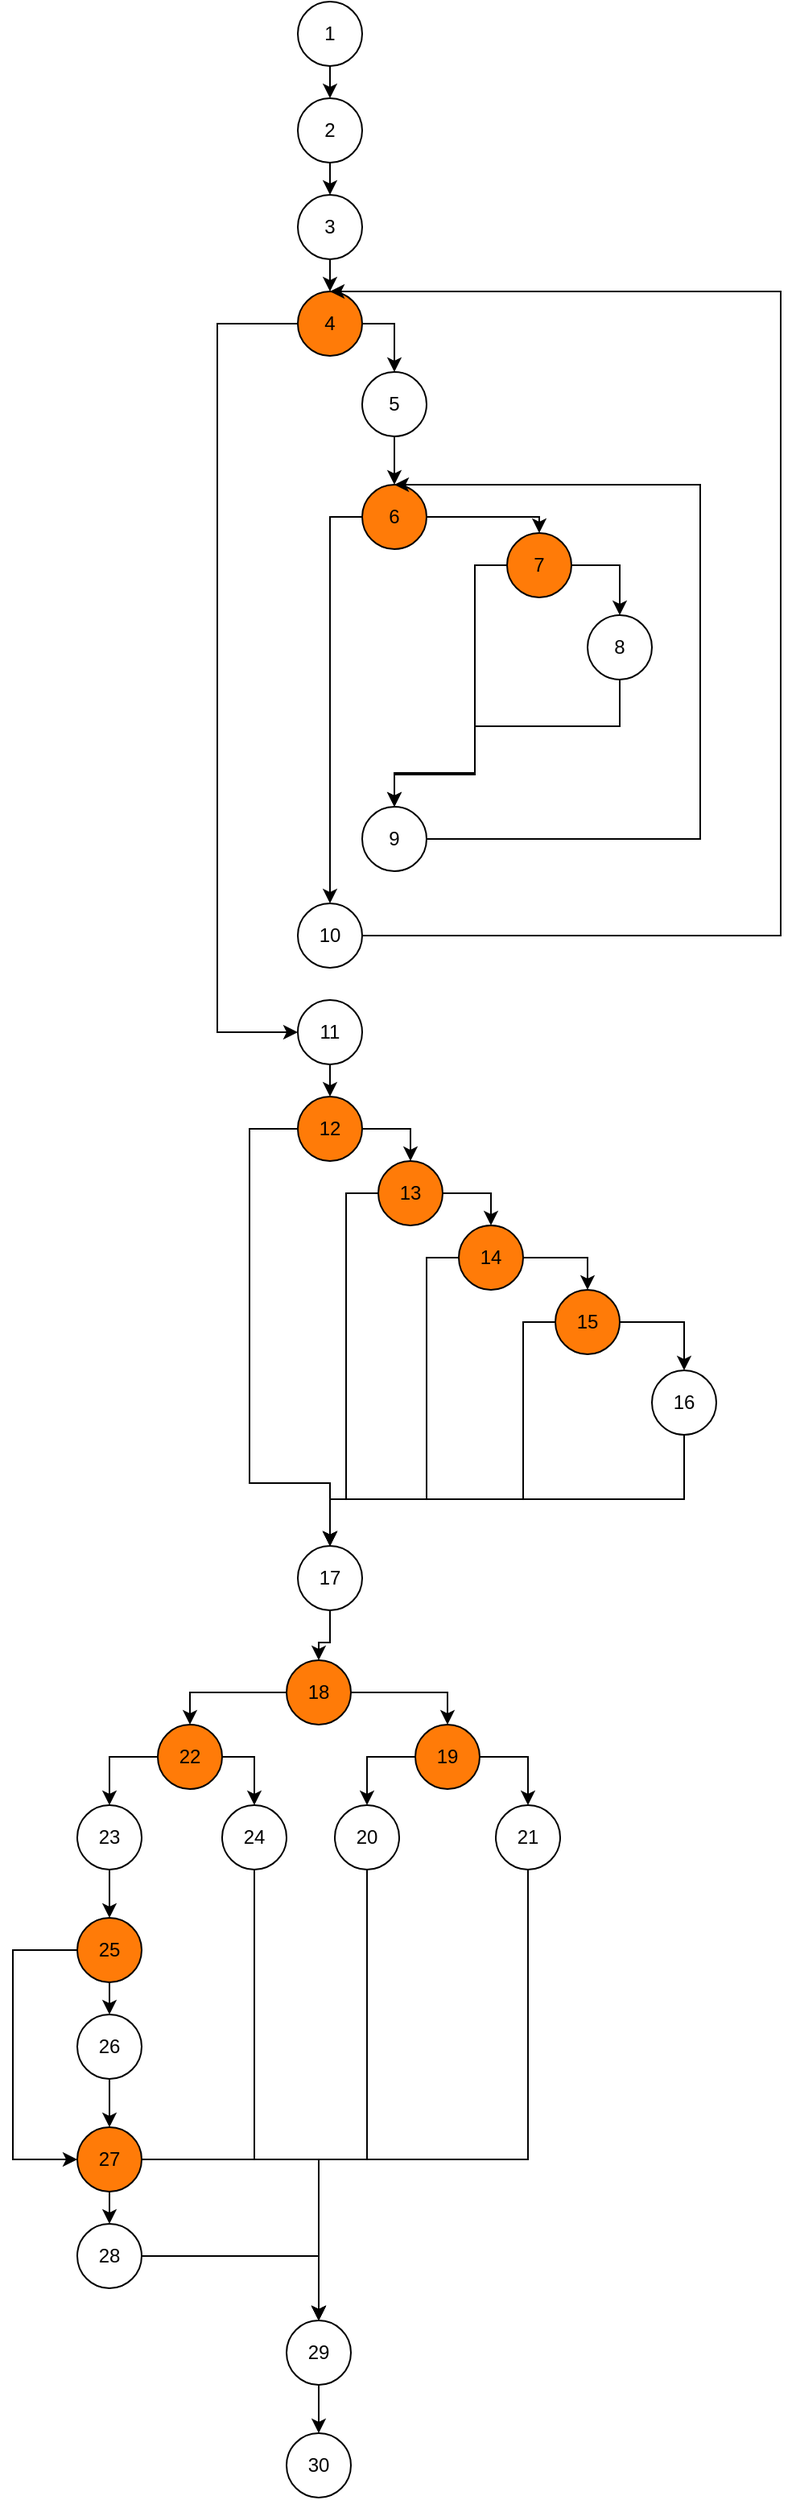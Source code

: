 <mxfile version="24.2.5" type="device">
  <diagram id="C5RBs43oDa-KdzZeNtuy" name="Page-1">
    <mxGraphModel dx="3497" dy="796" grid="1" gridSize="10" guides="1" tooltips="1" connect="1" arrows="1" fold="1" page="1" pageScale="1" pageWidth="827" pageHeight="1169" math="0" shadow="0">
      <root>
        <mxCell id="WIyWlLk6GJQsqaUBKTNV-0" />
        <mxCell id="WIyWlLk6GJQsqaUBKTNV-1" parent="WIyWlLk6GJQsqaUBKTNV-0" />
        <mxCell id="Iu9OsLd2DkIirDojUxNY-220" style="edgeStyle=orthogonalEdgeStyle;rounded=0;orthogonalLoop=1;jettySize=auto;html=1;exitX=0.5;exitY=1;exitDx=0;exitDy=0;entryX=0.5;entryY=0;entryDx=0;entryDy=0;" parent="WIyWlLk6GJQsqaUBKTNV-1" source="Iu9OsLd2DkIirDojUxNY-207" target="Iu9OsLd2DkIirDojUxNY-213" edge="1">
          <mxGeometry relative="1" as="geometry" />
        </mxCell>
        <mxCell id="Iu9OsLd2DkIirDojUxNY-207" value="1" style="ellipse;whiteSpace=wrap;html=1;aspect=fixed;" parent="WIyWlLk6GJQsqaUBKTNV-1" vertex="1">
          <mxGeometry x="-1240" y="400" width="40" height="40" as="geometry" />
        </mxCell>
        <mxCell id="Iu9OsLd2DkIirDojUxNY-221" style="edgeStyle=orthogonalEdgeStyle;rounded=0;orthogonalLoop=1;jettySize=auto;html=1;exitX=0.5;exitY=1;exitDx=0;exitDy=0;entryX=0.5;entryY=0;entryDx=0;entryDy=0;" parent="WIyWlLk6GJQsqaUBKTNV-1" source="Iu9OsLd2DkIirDojUxNY-213" target="Iu9OsLd2DkIirDojUxNY-214" edge="1">
          <mxGeometry relative="1" as="geometry" />
        </mxCell>
        <mxCell id="Iu9OsLd2DkIirDojUxNY-213" value="2" style="ellipse;whiteSpace=wrap;html=1;aspect=fixed;" parent="WIyWlLk6GJQsqaUBKTNV-1" vertex="1">
          <mxGeometry x="-1240" y="460" width="40" height="40" as="geometry" />
        </mxCell>
        <mxCell id="Iu9OsLd2DkIirDojUxNY-222" style="edgeStyle=orthogonalEdgeStyle;rounded=0;orthogonalLoop=1;jettySize=auto;html=1;exitX=0.5;exitY=1;exitDx=0;exitDy=0;entryX=0.5;entryY=0;entryDx=0;entryDy=0;" parent="WIyWlLk6GJQsqaUBKTNV-1" source="Iu9OsLd2DkIirDojUxNY-214" target="Iu9OsLd2DkIirDojUxNY-215" edge="1">
          <mxGeometry relative="1" as="geometry" />
        </mxCell>
        <mxCell id="Iu9OsLd2DkIirDojUxNY-214" value="3" style="ellipse;whiteSpace=wrap;html=1;aspect=fixed;" parent="WIyWlLk6GJQsqaUBKTNV-1" vertex="1">
          <mxGeometry x="-1240" y="520" width="40" height="40" as="geometry" />
        </mxCell>
        <mxCell id="Iu9OsLd2DkIirDojUxNY-223" style="edgeStyle=orthogonalEdgeStyle;rounded=0;orthogonalLoop=1;jettySize=auto;html=1;entryX=0.5;entryY=0;entryDx=0;entryDy=0;" parent="WIyWlLk6GJQsqaUBKTNV-1" source="Iu9OsLd2DkIirDojUxNY-215" target="Iu9OsLd2DkIirDojUxNY-216" edge="1">
          <mxGeometry relative="1" as="geometry">
            <Array as="points">
              <mxPoint x="-1180" y="600" />
            </Array>
          </mxGeometry>
        </mxCell>
        <mxCell id="Iu9OsLd2DkIirDojUxNY-239" style="edgeStyle=orthogonalEdgeStyle;rounded=0;orthogonalLoop=1;jettySize=auto;html=1;entryX=0;entryY=0.5;entryDx=0;entryDy=0;" parent="WIyWlLk6GJQsqaUBKTNV-1" source="Iu9OsLd2DkIirDojUxNY-215" target="Iu9OsLd2DkIirDojUxNY-238" edge="1">
          <mxGeometry relative="1" as="geometry">
            <Array as="points">
              <mxPoint x="-1290" y="600" />
              <mxPoint x="-1290" y="1040" />
            </Array>
          </mxGeometry>
        </mxCell>
        <mxCell id="Iu9OsLd2DkIirDojUxNY-215" value="4" style="ellipse;whiteSpace=wrap;html=1;aspect=fixed;fillColor=#FF7B08;" parent="WIyWlLk6GJQsqaUBKTNV-1" vertex="1">
          <mxGeometry x="-1240" y="580" width="40" height="40" as="geometry" />
        </mxCell>
        <mxCell id="Iu9OsLd2DkIirDojUxNY-224" style="edgeStyle=orthogonalEdgeStyle;rounded=0;orthogonalLoop=1;jettySize=auto;html=1;entryX=0.5;entryY=0;entryDx=0;entryDy=0;" parent="WIyWlLk6GJQsqaUBKTNV-1" source="Iu9OsLd2DkIirDojUxNY-216" target="Iu9OsLd2DkIirDojUxNY-217" edge="1">
          <mxGeometry relative="1" as="geometry">
            <Array as="points">
              <mxPoint x="-1180" y="680" />
              <mxPoint x="-1180" y="680" />
            </Array>
          </mxGeometry>
        </mxCell>
        <mxCell id="Iu9OsLd2DkIirDojUxNY-216" value="5" style="ellipse;whiteSpace=wrap;html=1;aspect=fixed;" parent="WIyWlLk6GJQsqaUBKTNV-1" vertex="1">
          <mxGeometry x="-1200" y="630" width="40" height="40" as="geometry" />
        </mxCell>
        <mxCell id="Iu9OsLd2DkIirDojUxNY-225" style="edgeStyle=orthogonalEdgeStyle;rounded=0;orthogonalLoop=1;jettySize=auto;html=1;entryX=0.5;entryY=0;entryDx=0;entryDy=0;" parent="WIyWlLk6GJQsqaUBKTNV-1" source="Iu9OsLd2DkIirDojUxNY-217" target="Iu9OsLd2DkIirDojUxNY-218" edge="1">
          <mxGeometry relative="1" as="geometry">
            <Array as="points">
              <mxPoint x="-1090" y="720" />
            </Array>
          </mxGeometry>
        </mxCell>
        <mxCell id="Iu9OsLd2DkIirDojUxNY-231" style="edgeStyle=orthogonalEdgeStyle;rounded=0;orthogonalLoop=1;jettySize=auto;html=1;entryX=0.5;entryY=0;entryDx=0;entryDy=0;" parent="WIyWlLk6GJQsqaUBKTNV-1" source="Iu9OsLd2DkIirDojUxNY-217" target="Iu9OsLd2DkIirDojUxNY-232" edge="1">
          <mxGeometry relative="1" as="geometry">
            <Array as="points">
              <mxPoint x="-1220" y="720" />
            </Array>
          </mxGeometry>
        </mxCell>
        <mxCell id="Iu9OsLd2DkIirDojUxNY-217" value="6" style="ellipse;whiteSpace=wrap;html=1;aspect=fixed;fillColor=#FF7B08;" parent="WIyWlLk6GJQsqaUBKTNV-1" vertex="1">
          <mxGeometry x="-1200" y="700" width="40" height="40" as="geometry" />
        </mxCell>
        <mxCell id="Iu9OsLd2DkIirDojUxNY-227" style="edgeStyle=orthogonalEdgeStyle;rounded=0;orthogonalLoop=1;jettySize=auto;html=1;entryX=0.5;entryY=0;entryDx=0;entryDy=0;" parent="WIyWlLk6GJQsqaUBKTNV-1" source="Iu9OsLd2DkIirDojUxNY-218" target="Iu9OsLd2DkIirDojUxNY-226" edge="1">
          <mxGeometry relative="1" as="geometry" />
        </mxCell>
        <mxCell id="Iu9OsLd2DkIirDojUxNY-230" style="edgeStyle=orthogonalEdgeStyle;rounded=0;orthogonalLoop=1;jettySize=auto;html=1;entryX=0.5;entryY=0;entryDx=0;entryDy=0;" parent="WIyWlLk6GJQsqaUBKTNV-1" source="Iu9OsLd2DkIirDojUxNY-218" target="Iu9OsLd2DkIirDojUxNY-228" edge="1">
          <mxGeometry relative="1" as="geometry">
            <Array as="points">
              <mxPoint x="-1130" y="750" />
              <mxPoint x="-1130" y="879" />
              <mxPoint x="-1180" y="879" />
            </Array>
          </mxGeometry>
        </mxCell>
        <mxCell id="Iu9OsLd2DkIirDojUxNY-218" value="7" style="ellipse;whiteSpace=wrap;html=1;aspect=fixed;fillColor=#FF7B08;" parent="WIyWlLk6GJQsqaUBKTNV-1" vertex="1">
          <mxGeometry x="-1110" y="730" width="40" height="40" as="geometry" />
        </mxCell>
        <mxCell id="Iu9OsLd2DkIirDojUxNY-235" style="edgeStyle=orthogonalEdgeStyle;rounded=0;orthogonalLoop=1;jettySize=auto;html=1;entryX=0.5;entryY=0;entryDx=0;entryDy=0;" parent="WIyWlLk6GJQsqaUBKTNV-1" source="Iu9OsLd2DkIirDojUxNY-226" target="Iu9OsLd2DkIirDojUxNY-228" edge="1">
          <mxGeometry relative="1" as="geometry">
            <Array as="points">
              <mxPoint x="-1040" y="850" />
              <mxPoint x="-1130" y="850" />
              <mxPoint x="-1130" y="880" />
              <mxPoint x="-1180" y="880" />
            </Array>
          </mxGeometry>
        </mxCell>
        <mxCell id="Iu9OsLd2DkIirDojUxNY-226" value="8" style="ellipse;whiteSpace=wrap;html=1;aspect=fixed;" parent="WIyWlLk6GJQsqaUBKTNV-1" vertex="1">
          <mxGeometry x="-1060" y="781" width="40" height="40" as="geometry" />
        </mxCell>
        <mxCell id="Iu9OsLd2DkIirDojUxNY-236" style="edgeStyle=orthogonalEdgeStyle;rounded=0;orthogonalLoop=1;jettySize=auto;html=1;entryX=0.5;entryY=0;entryDx=0;entryDy=0;" parent="WIyWlLk6GJQsqaUBKTNV-1" source="Iu9OsLd2DkIirDojUxNY-228" target="Iu9OsLd2DkIirDojUxNY-217" edge="1">
          <mxGeometry relative="1" as="geometry">
            <Array as="points">
              <mxPoint x="-990" y="920" />
              <mxPoint x="-990" y="700" />
            </Array>
          </mxGeometry>
        </mxCell>
        <mxCell id="Iu9OsLd2DkIirDojUxNY-228" value="9" style="ellipse;whiteSpace=wrap;html=1;aspect=fixed;" parent="WIyWlLk6GJQsqaUBKTNV-1" vertex="1">
          <mxGeometry x="-1200" y="900" width="40" height="40" as="geometry" />
        </mxCell>
        <mxCell id="Iu9OsLd2DkIirDojUxNY-237" style="edgeStyle=orthogonalEdgeStyle;rounded=0;orthogonalLoop=1;jettySize=auto;html=1;entryX=0.5;entryY=0;entryDx=0;entryDy=0;" parent="WIyWlLk6GJQsqaUBKTNV-1" source="Iu9OsLd2DkIirDojUxNY-232" target="Iu9OsLd2DkIirDojUxNY-215" edge="1">
          <mxGeometry relative="1" as="geometry">
            <Array as="points">
              <mxPoint x="-940" y="980" />
              <mxPoint x="-940" y="580" />
            </Array>
          </mxGeometry>
        </mxCell>
        <mxCell id="Iu9OsLd2DkIirDojUxNY-232" value="10" style="ellipse;whiteSpace=wrap;html=1;aspect=fixed;" parent="WIyWlLk6GJQsqaUBKTNV-1" vertex="1">
          <mxGeometry x="-1240" y="960" width="40" height="40" as="geometry" />
        </mxCell>
        <mxCell id="Iu9OsLd2DkIirDojUxNY-255" style="edgeStyle=orthogonalEdgeStyle;rounded=0;orthogonalLoop=1;jettySize=auto;html=1;exitX=0.5;exitY=1;exitDx=0;exitDy=0;entryX=0.5;entryY=0;entryDx=0;entryDy=0;" parent="WIyWlLk6GJQsqaUBKTNV-1" source="Iu9OsLd2DkIirDojUxNY-238" target="Iu9OsLd2DkIirDojUxNY-240" edge="1">
          <mxGeometry relative="1" as="geometry" />
        </mxCell>
        <mxCell id="Iu9OsLd2DkIirDojUxNY-238" value="11" style="ellipse;whiteSpace=wrap;html=1;aspect=fixed;" parent="WIyWlLk6GJQsqaUBKTNV-1" vertex="1">
          <mxGeometry x="-1240" y="1020" width="40" height="40" as="geometry" />
        </mxCell>
        <mxCell id="Iu9OsLd2DkIirDojUxNY-244" style="edgeStyle=orthogonalEdgeStyle;rounded=0;orthogonalLoop=1;jettySize=auto;html=1;entryX=0.5;entryY=0;entryDx=0;entryDy=0;" parent="WIyWlLk6GJQsqaUBKTNV-1" source="Iu9OsLd2DkIirDojUxNY-240" target="Iu9OsLd2DkIirDojUxNY-241" edge="1">
          <mxGeometry relative="1" as="geometry" />
        </mxCell>
        <mxCell id="Iu9OsLd2DkIirDojUxNY-250" style="edgeStyle=orthogonalEdgeStyle;rounded=0;orthogonalLoop=1;jettySize=auto;html=1;entryX=0.5;entryY=0;entryDx=0;entryDy=0;" parent="WIyWlLk6GJQsqaUBKTNV-1" source="Iu9OsLd2DkIirDojUxNY-240" target="Iu9OsLd2DkIirDojUxNY-249" edge="1">
          <mxGeometry relative="1" as="geometry">
            <Array as="points">
              <mxPoint x="-1270" y="1100" />
              <mxPoint x="-1270" y="1320" />
              <mxPoint x="-1220" y="1320" />
            </Array>
          </mxGeometry>
        </mxCell>
        <mxCell id="Iu9OsLd2DkIirDojUxNY-240" value="12" style="ellipse;whiteSpace=wrap;html=1;aspect=fixed;fillColor=#FF7B08;" parent="WIyWlLk6GJQsqaUBKTNV-1" vertex="1">
          <mxGeometry x="-1240" y="1080" width="40" height="40" as="geometry" />
        </mxCell>
        <mxCell id="Iu9OsLd2DkIirDojUxNY-245" style="edgeStyle=orthogonalEdgeStyle;rounded=0;orthogonalLoop=1;jettySize=auto;html=1;entryX=0.5;entryY=0;entryDx=0;entryDy=0;" parent="WIyWlLk6GJQsqaUBKTNV-1" source="Iu9OsLd2DkIirDojUxNY-241" target="Iu9OsLd2DkIirDojUxNY-242" edge="1">
          <mxGeometry relative="1" as="geometry" />
        </mxCell>
        <mxCell id="Iu9OsLd2DkIirDojUxNY-251" style="edgeStyle=orthogonalEdgeStyle;rounded=0;orthogonalLoop=1;jettySize=auto;html=1;entryX=0.5;entryY=0;entryDx=0;entryDy=0;" parent="WIyWlLk6GJQsqaUBKTNV-1" source="Iu9OsLd2DkIirDojUxNY-241" target="Iu9OsLd2DkIirDojUxNY-249" edge="1">
          <mxGeometry relative="1" as="geometry">
            <Array as="points">
              <mxPoint x="-1210" y="1140" />
              <mxPoint x="-1210" y="1330" />
              <mxPoint x="-1220" y="1330" />
            </Array>
          </mxGeometry>
        </mxCell>
        <mxCell id="Iu9OsLd2DkIirDojUxNY-241" value="13" style="ellipse;whiteSpace=wrap;html=1;aspect=fixed;fillColor=#FF7B08;" parent="WIyWlLk6GJQsqaUBKTNV-1" vertex="1">
          <mxGeometry x="-1190" y="1120" width="40" height="40" as="geometry" />
        </mxCell>
        <mxCell id="Iu9OsLd2DkIirDojUxNY-246" style="edgeStyle=orthogonalEdgeStyle;rounded=0;orthogonalLoop=1;jettySize=auto;html=1;entryX=0.5;entryY=0;entryDx=0;entryDy=0;" parent="WIyWlLk6GJQsqaUBKTNV-1" source="Iu9OsLd2DkIirDojUxNY-242" target="Iu9OsLd2DkIirDojUxNY-243" edge="1">
          <mxGeometry relative="1" as="geometry" />
        </mxCell>
        <mxCell id="Iu9OsLd2DkIirDojUxNY-252" style="edgeStyle=orthogonalEdgeStyle;rounded=0;orthogonalLoop=1;jettySize=auto;html=1;entryX=0.5;entryY=0;entryDx=0;entryDy=0;" parent="WIyWlLk6GJQsqaUBKTNV-1" source="Iu9OsLd2DkIirDojUxNY-242" target="Iu9OsLd2DkIirDojUxNY-249" edge="1">
          <mxGeometry relative="1" as="geometry">
            <Array as="points">
              <mxPoint x="-1160" y="1180" />
              <mxPoint x="-1160" y="1330" />
              <mxPoint x="-1220" y="1330" />
            </Array>
          </mxGeometry>
        </mxCell>
        <mxCell id="Iu9OsLd2DkIirDojUxNY-242" value="14" style="ellipse;whiteSpace=wrap;html=1;aspect=fixed;fillColor=#FF7B08;" parent="WIyWlLk6GJQsqaUBKTNV-1" vertex="1">
          <mxGeometry x="-1140" y="1160" width="40" height="40" as="geometry" />
        </mxCell>
        <mxCell id="Iu9OsLd2DkIirDojUxNY-247" style="edgeStyle=orthogonalEdgeStyle;rounded=0;orthogonalLoop=1;jettySize=auto;html=1;" parent="WIyWlLk6GJQsqaUBKTNV-1" source="Iu9OsLd2DkIirDojUxNY-243" target="Iu9OsLd2DkIirDojUxNY-248" edge="1">
          <mxGeometry relative="1" as="geometry">
            <mxPoint x="-1000" y="1250.0" as="targetPoint" />
          </mxGeometry>
        </mxCell>
        <mxCell id="Iu9OsLd2DkIirDojUxNY-253" style="edgeStyle=orthogonalEdgeStyle;rounded=0;orthogonalLoop=1;jettySize=auto;html=1;entryX=0.5;entryY=0;entryDx=0;entryDy=0;" parent="WIyWlLk6GJQsqaUBKTNV-1" source="Iu9OsLd2DkIirDojUxNY-243" target="Iu9OsLd2DkIirDojUxNY-249" edge="1">
          <mxGeometry relative="1" as="geometry">
            <Array as="points">
              <mxPoint x="-1100" y="1220" />
              <mxPoint x="-1100" y="1330" />
              <mxPoint x="-1220" y="1330" />
            </Array>
          </mxGeometry>
        </mxCell>
        <mxCell id="Iu9OsLd2DkIirDojUxNY-243" value="15" style="ellipse;whiteSpace=wrap;html=1;aspect=fixed;fillColor=#FF7B08;" parent="WIyWlLk6GJQsqaUBKTNV-1" vertex="1">
          <mxGeometry x="-1080" y="1200" width="40" height="40" as="geometry" />
        </mxCell>
        <mxCell id="Iu9OsLd2DkIirDojUxNY-254" style="edgeStyle=orthogonalEdgeStyle;rounded=0;orthogonalLoop=1;jettySize=auto;html=1;entryX=0.5;entryY=0;entryDx=0;entryDy=0;" parent="WIyWlLk6GJQsqaUBKTNV-1" source="Iu9OsLd2DkIirDojUxNY-248" target="Iu9OsLd2DkIirDojUxNY-249" edge="1">
          <mxGeometry relative="1" as="geometry">
            <Array as="points">
              <mxPoint x="-1000" y="1330" />
              <mxPoint x="-1220" y="1330" />
            </Array>
          </mxGeometry>
        </mxCell>
        <mxCell id="Iu9OsLd2DkIirDojUxNY-248" value="16" style="ellipse;whiteSpace=wrap;html=1;aspect=fixed;" parent="WIyWlLk6GJQsqaUBKTNV-1" vertex="1">
          <mxGeometry x="-1020" y="1250" width="40" height="40" as="geometry" />
        </mxCell>
        <mxCell id="Iu9OsLd2DkIirDojUxNY-317" style="edgeStyle=orthogonalEdgeStyle;rounded=0;orthogonalLoop=1;jettySize=auto;html=1;entryX=0.5;entryY=0;entryDx=0;entryDy=0;" parent="WIyWlLk6GJQsqaUBKTNV-1" source="Iu9OsLd2DkIirDojUxNY-249" target="Iu9OsLd2DkIirDojUxNY-256" edge="1">
          <mxGeometry relative="1" as="geometry" />
        </mxCell>
        <mxCell id="Iu9OsLd2DkIirDojUxNY-249" value="17" style="ellipse;whiteSpace=wrap;html=1;aspect=fixed;" parent="WIyWlLk6GJQsqaUBKTNV-1" vertex="1">
          <mxGeometry x="-1240" y="1359" width="40" height="40" as="geometry" />
        </mxCell>
        <mxCell id="Iu9OsLd2DkIirDojUxNY-264" style="edgeStyle=orthogonalEdgeStyle;rounded=0;orthogonalLoop=1;jettySize=auto;html=1;entryX=0.5;entryY=0;entryDx=0;entryDy=0;" parent="WIyWlLk6GJQsqaUBKTNV-1" source="Iu9OsLd2DkIirDojUxNY-256" target="Iu9OsLd2DkIirDojUxNY-260" edge="1">
          <mxGeometry relative="1" as="geometry" />
        </mxCell>
        <mxCell id="Iu9OsLd2DkIirDojUxNY-265" style="edgeStyle=orthogonalEdgeStyle;rounded=0;orthogonalLoop=1;jettySize=auto;html=1;entryX=0.5;entryY=0;entryDx=0;entryDy=0;" parent="WIyWlLk6GJQsqaUBKTNV-1" source="Iu9OsLd2DkIirDojUxNY-256" target="Iu9OsLd2DkIirDojUxNY-259" edge="1">
          <mxGeometry relative="1" as="geometry" />
        </mxCell>
        <mxCell id="Iu9OsLd2DkIirDojUxNY-256" value="18" style="ellipse;whiteSpace=wrap;html=1;aspect=fixed;fillColor=#FF7B08;" parent="WIyWlLk6GJQsqaUBKTNV-1" vertex="1">
          <mxGeometry x="-1247" y="1430" width="40" height="40" as="geometry" />
        </mxCell>
        <mxCell id="Iu9OsLd2DkIirDojUxNY-279" style="edgeStyle=orthogonalEdgeStyle;rounded=0;orthogonalLoop=1;jettySize=auto;html=1;entryX=0.5;entryY=0;entryDx=0;entryDy=0;" parent="WIyWlLk6GJQsqaUBKTNV-1" source="Iu9OsLd2DkIirDojUxNY-258" target="Iu9OsLd2DkIirDojUxNY-270" edge="1">
          <mxGeometry relative="1" as="geometry" />
        </mxCell>
        <mxCell id="Iu9OsLd2DkIirDojUxNY-258" value="23" style="ellipse;whiteSpace=wrap;html=1;aspect=fixed;" parent="WIyWlLk6GJQsqaUBKTNV-1" vertex="1">
          <mxGeometry x="-1377" y="1520" width="40" height="40" as="geometry" />
        </mxCell>
        <mxCell id="Iu9OsLd2DkIirDojUxNY-268" style="edgeStyle=orthogonalEdgeStyle;rounded=0;orthogonalLoop=1;jettySize=auto;html=1;entryX=0.5;entryY=0;entryDx=0;entryDy=0;" parent="WIyWlLk6GJQsqaUBKTNV-1" source="Iu9OsLd2DkIirDojUxNY-259" target="Iu9OsLd2DkIirDojUxNY-262" edge="1">
          <mxGeometry relative="1" as="geometry" />
        </mxCell>
        <mxCell id="Iu9OsLd2DkIirDojUxNY-269" style="edgeStyle=orthogonalEdgeStyle;rounded=0;orthogonalLoop=1;jettySize=auto;html=1;entryX=0.5;entryY=0;entryDx=0;entryDy=0;" parent="WIyWlLk6GJQsqaUBKTNV-1" source="Iu9OsLd2DkIirDojUxNY-259" target="Iu9OsLd2DkIirDojUxNY-263" edge="1">
          <mxGeometry relative="1" as="geometry" />
        </mxCell>
        <mxCell id="Iu9OsLd2DkIirDojUxNY-259" value="19" style="ellipse;whiteSpace=wrap;html=1;aspect=fixed;fillColor=#FF7B08;" parent="WIyWlLk6GJQsqaUBKTNV-1" vertex="1">
          <mxGeometry x="-1167" y="1470" width="40" height="40" as="geometry" />
        </mxCell>
        <mxCell id="Iu9OsLd2DkIirDojUxNY-266" style="edgeStyle=orthogonalEdgeStyle;rounded=0;orthogonalLoop=1;jettySize=auto;html=1;entryX=0.5;entryY=0;entryDx=0;entryDy=0;" parent="WIyWlLk6GJQsqaUBKTNV-1" source="Iu9OsLd2DkIirDojUxNY-260" target="Iu9OsLd2DkIirDojUxNY-258" edge="1">
          <mxGeometry relative="1" as="geometry" />
        </mxCell>
        <mxCell id="Iu9OsLd2DkIirDojUxNY-267" style="edgeStyle=orthogonalEdgeStyle;rounded=0;orthogonalLoop=1;jettySize=auto;html=1;entryX=0.5;entryY=0;entryDx=0;entryDy=0;" parent="WIyWlLk6GJQsqaUBKTNV-1" source="Iu9OsLd2DkIirDojUxNY-260" target="Iu9OsLd2DkIirDojUxNY-261" edge="1">
          <mxGeometry relative="1" as="geometry">
            <Array as="points">
              <mxPoint x="-1267" y="1490" />
            </Array>
          </mxGeometry>
        </mxCell>
        <mxCell id="Iu9OsLd2DkIirDojUxNY-260" value="22" style="ellipse;whiteSpace=wrap;html=1;aspect=fixed;fillColor=#FF7B08;" parent="WIyWlLk6GJQsqaUBKTNV-1" vertex="1">
          <mxGeometry x="-1327" y="1470" width="40" height="40" as="geometry" />
        </mxCell>
        <mxCell id="Iu9OsLd2DkIirDojUxNY-283" style="edgeStyle=orthogonalEdgeStyle;rounded=0;orthogonalLoop=1;jettySize=auto;html=1;entryX=0.5;entryY=0;entryDx=0;entryDy=0;" parent="WIyWlLk6GJQsqaUBKTNV-1" source="Iu9OsLd2DkIirDojUxNY-261" target="Iu9OsLd2DkIirDojUxNY-277" edge="1">
          <mxGeometry relative="1" as="geometry">
            <Array as="points">
              <mxPoint x="-1267" y="1740" />
              <mxPoint x="-1227" y="1740" />
            </Array>
          </mxGeometry>
        </mxCell>
        <mxCell id="Iu9OsLd2DkIirDojUxNY-261" value="24" style="ellipse;whiteSpace=wrap;html=1;aspect=fixed;" parent="WIyWlLk6GJQsqaUBKTNV-1" vertex="1">
          <mxGeometry x="-1287" y="1520" width="40" height="40" as="geometry" />
        </mxCell>
        <mxCell id="Iu9OsLd2DkIirDojUxNY-284" style="edgeStyle=orthogonalEdgeStyle;rounded=0;orthogonalLoop=1;jettySize=auto;html=1;entryX=0.5;entryY=0;entryDx=0;entryDy=0;" parent="WIyWlLk6GJQsqaUBKTNV-1" source="Iu9OsLd2DkIirDojUxNY-262" target="Iu9OsLd2DkIirDojUxNY-277" edge="1">
          <mxGeometry relative="1" as="geometry">
            <Array as="points">
              <mxPoint x="-1197" y="1740" />
              <mxPoint x="-1227" y="1740" />
            </Array>
          </mxGeometry>
        </mxCell>
        <mxCell id="Iu9OsLd2DkIirDojUxNY-262" value="20" style="ellipse;whiteSpace=wrap;html=1;aspect=fixed;" parent="WIyWlLk6GJQsqaUBKTNV-1" vertex="1">
          <mxGeometry x="-1217" y="1520" width="40" height="40" as="geometry" />
        </mxCell>
        <mxCell id="Iu9OsLd2DkIirDojUxNY-285" style="edgeStyle=orthogonalEdgeStyle;rounded=0;orthogonalLoop=1;jettySize=auto;html=1;entryX=0.5;entryY=0;entryDx=0;entryDy=0;" parent="WIyWlLk6GJQsqaUBKTNV-1" source="Iu9OsLd2DkIirDojUxNY-263" target="Iu9OsLd2DkIirDojUxNY-277" edge="1">
          <mxGeometry relative="1" as="geometry">
            <Array as="points">
              <mxPoint x="-1097" y="1740" />
              <mxPoint x="-1227" y="1740" />
            </Array>
          </mxGeometry>
        </mxCell>
        <mxCell id="Iu9OsLd2DkIirDojUxNY-263" value="21" style="ellipse;whiteSpace=wrap;html=1;aspect=fixed;" parent="WIyWlLk6GJQsqaUBKTNV-1" vertex="1">
          <mxGeometry x="-1117" y="1520" width="40" height="40" as="geometry" />
        </mxCell>
        <mxCell id="Iu9OsLd2DkIirDojUxNY-274" style="edgeStyle=orthogonalEdgeStyle;rounded=0;orthogonalLoop=1;jettySize=auto;html=1;entryX=0;entryY=0.5;entryDx=0;entryDy=0;" parent="WIyWlLk6GJQsqaUBKTNV-1" source="Iu9OsLd2DkIirDojUxNY-270" target="Iu9OsLd2DkIirDojUxNY-272" edge="1">
          <mxGeometry relative="1" as="geometry">
            <Array as="points">
              <mxPoint x="-1417" y="1610" />
              <mxPoint x="-1417" y="1740" />
            </Array>
          </mxGeometry>
        </mxCell>
        <mxCell id="Iu9OsLd2DkIirDojUxNY-275" style="edgeStyle=orthogonalEdgeStyle;rounded=0;orthogonalLoop=1;jettySize=auto;html=1;exitX=0.5;exitY=1;exitDx=0;exitDy=0;entryX=0.5;entryY=0;entryDx=0;entryDy=0;" parent="WIyWlLk6GJQsqaUBKTNV-1" source="Iu9OsLd2DkIirDojUxNY-270" target="Iu9OsLd2DkIirDojUxNY-271" edge="1">
          <mxGeometry relative="1" as="geometry">
            <mxPoint x="-1356.5" y="1640" as="targetPoint" />
          </mxGeometry>
        </mxCell>
        <mxCell id="Iu9OsLd2DkIirDojUxNY-270" value="25" style="ellipse;whiteSpace=wrap;html=1;aspect=fixed;fillColor=#FF7B08;" parent="WIyWlLk6GJQsqaUBKTNV-1" vertex="1">
          <mxGeometry x="-1377" y="1590" width="40" height="40" as="geometry" />
        </mxCell>
        <mxCell id="Iu9OsLd2DkIirDojUxNY-276" style="edgeStyle=orthogonalEdgeStyle;rounded=0;orthogonalLoop=1;jettySize=auto;html=1;entryX=0.5;entryY=0;entryDx=0;entryDy=0;" parent="WIyWlLk6GJQsqaUBKTNV-1" source="Iu9OsLd2DkIirDojUxNY-271" target="Iu9OsLd2DkIirDojUxNY-272" edge="1">
          <mxGeometry relative="1" as="geometry" />
        </mxCell>
        <mxCell id="Iu9OsLd2DkIirDojUxNY-271" value="26" style="ellipse;whiteSpace=wrap;html=1;aspect=fixed;" parent="WIyWlLk6GJQsqaUBKTNV-1" vertex="1">
          <mxGeometry x="-1377" y="1650" width="40" height="40" as="geometry" />
        </mxCell>
        <mxCell id="Iu9OsLd2DkIirDojUxNY-280" style="edgeStyle=orthogonalEdgeStyle;rounded=0;orthogonalLoop=1;jettySize=auto;html=1;exitX=0.5;exitY=1;exitDx=0;exitDy=0;entryX=0.5;entryY=0;entryDx=0;entryDy=0;" parent="WIyWlLk6GJQsqaUBKTNV-1" source="Iu9OsLd2DkIirDojUxNY-272" target="Iu9OsLd2DkIirDojUxNY-273" edge="1">
          <mxGeometry relative="1" as="geometry" />
        </mxCell>
        <mxCell id="Iu9OsLd2DkIirDojUxNY-281" style="edgeStyle=orthogonalEdgeStyle;rounded=0;orthogonalLoop=1;jettySize=auto;html=1;entryX=0.5;entryY=0;entryDx=0;entryDy=0;" parent="WIyWlLk6GJQsqaUBKTNV-1" source="Iu9OsLd2DkIirDojUxNY-272" target="Iu9OsLd2DkIirDojUxNY-277" edge="1">
          <mxGeometry relative="1" as="geometry">
            <mxPoint x="-1297" y="1750" as="targetPoint" />
            <Array as="points">
              <mxPoint x="-1227" y="1740" />
            </Array>
          </mxGeometry>
        </mxCell>
        <mxCell id="Iu9OsLd2DkIirDojUxNY-272" value="27" style="ellipse;whiteSpace=wrap;html=1;aspect=fixed;fillColor=#FF7B08;" parent="WIyWlLk6GJQsqaUBKTNV-1" vertex="1">
          <mxGeometry x="-1377" y="1720" width="40" height="40" as="geometry" />
        </mxCell>
        <mxCell id="Iu9OsLd2DkIirDojUxNY-282" style="edgeStyle=orthogonalEdgeStyle;rounded=0;orthogonalLoop=1;jettySize=auto;html=1;entryX=0.5;entryY=0;entryDx=0;entryDy=0;" parent="WIyWlLk6GJQsqaUBKTNV-1" source="Iu9OsLd2DkIirDojUxNY-273" target="Iu9OsLd2DkIirDojUxNY-277" edge="1">
          <mxGeometry relative="1" as="geometry" />
        </mxCell>
        <mxCell id="Iu9OsLd2DkIirDojUxNY-273" value="28" style="ellipse;whiteSpace=wrap;html=1;aspect=fixed;" parent="WIyWlLk6GJQsqaUBKTNV-1" vertex="1">
          <mxGeometry x="-1377" y="1780" width="40" height="40" as="geometry" />
        </mxCell>
        <mxCell id="Iu9OsLd2DkIirDojUxNY-286" style="edgeStyle=orthogonalEdgeStyle;rounded=0;orthogonalLoop=1;jettySize=auto;html=1;entryX=0.5;entryY=0;entryDx=0;entryDy=0;" parent="WIyWlLk6GJQsqaUBKTNV-1" source="Iu9OsLd2DkIirDojUxNY-277" target="Iu9OsLd2DkIirDojUxNY-278" edge="1">
          <mxGeometry relative="1" as="geometry" />
        </mxCell>
        <mxCell id="Iu9OsLd2DkIirDojUxNY-277" value="29" style="ellipse;whiteSpace=wrap;html=1;aspect=fixed;" parent="WIyWlLk6GJQsqaUBKTNV-1" vertex="1">
          <mxGeometry x="-1247" y="1840" width="40" height="40" as="geometry" />
        </mxCell>
        <mxCell id="Iu9OsLd2DkIirDojUxNY-278" value="30" style="ellipse;whiteSpace=wrap;html=1;aspect=fixed;" parent="WIyWlLk6GJQsqaUBKTNV-1" vertex="1">
          <mxGeometry x="-1247" y="1910" width="40" height="40" as="geometry" />
        </mxCell>
      </root>
    </mxGraphModel>
  </diagram>
</mxfile>

